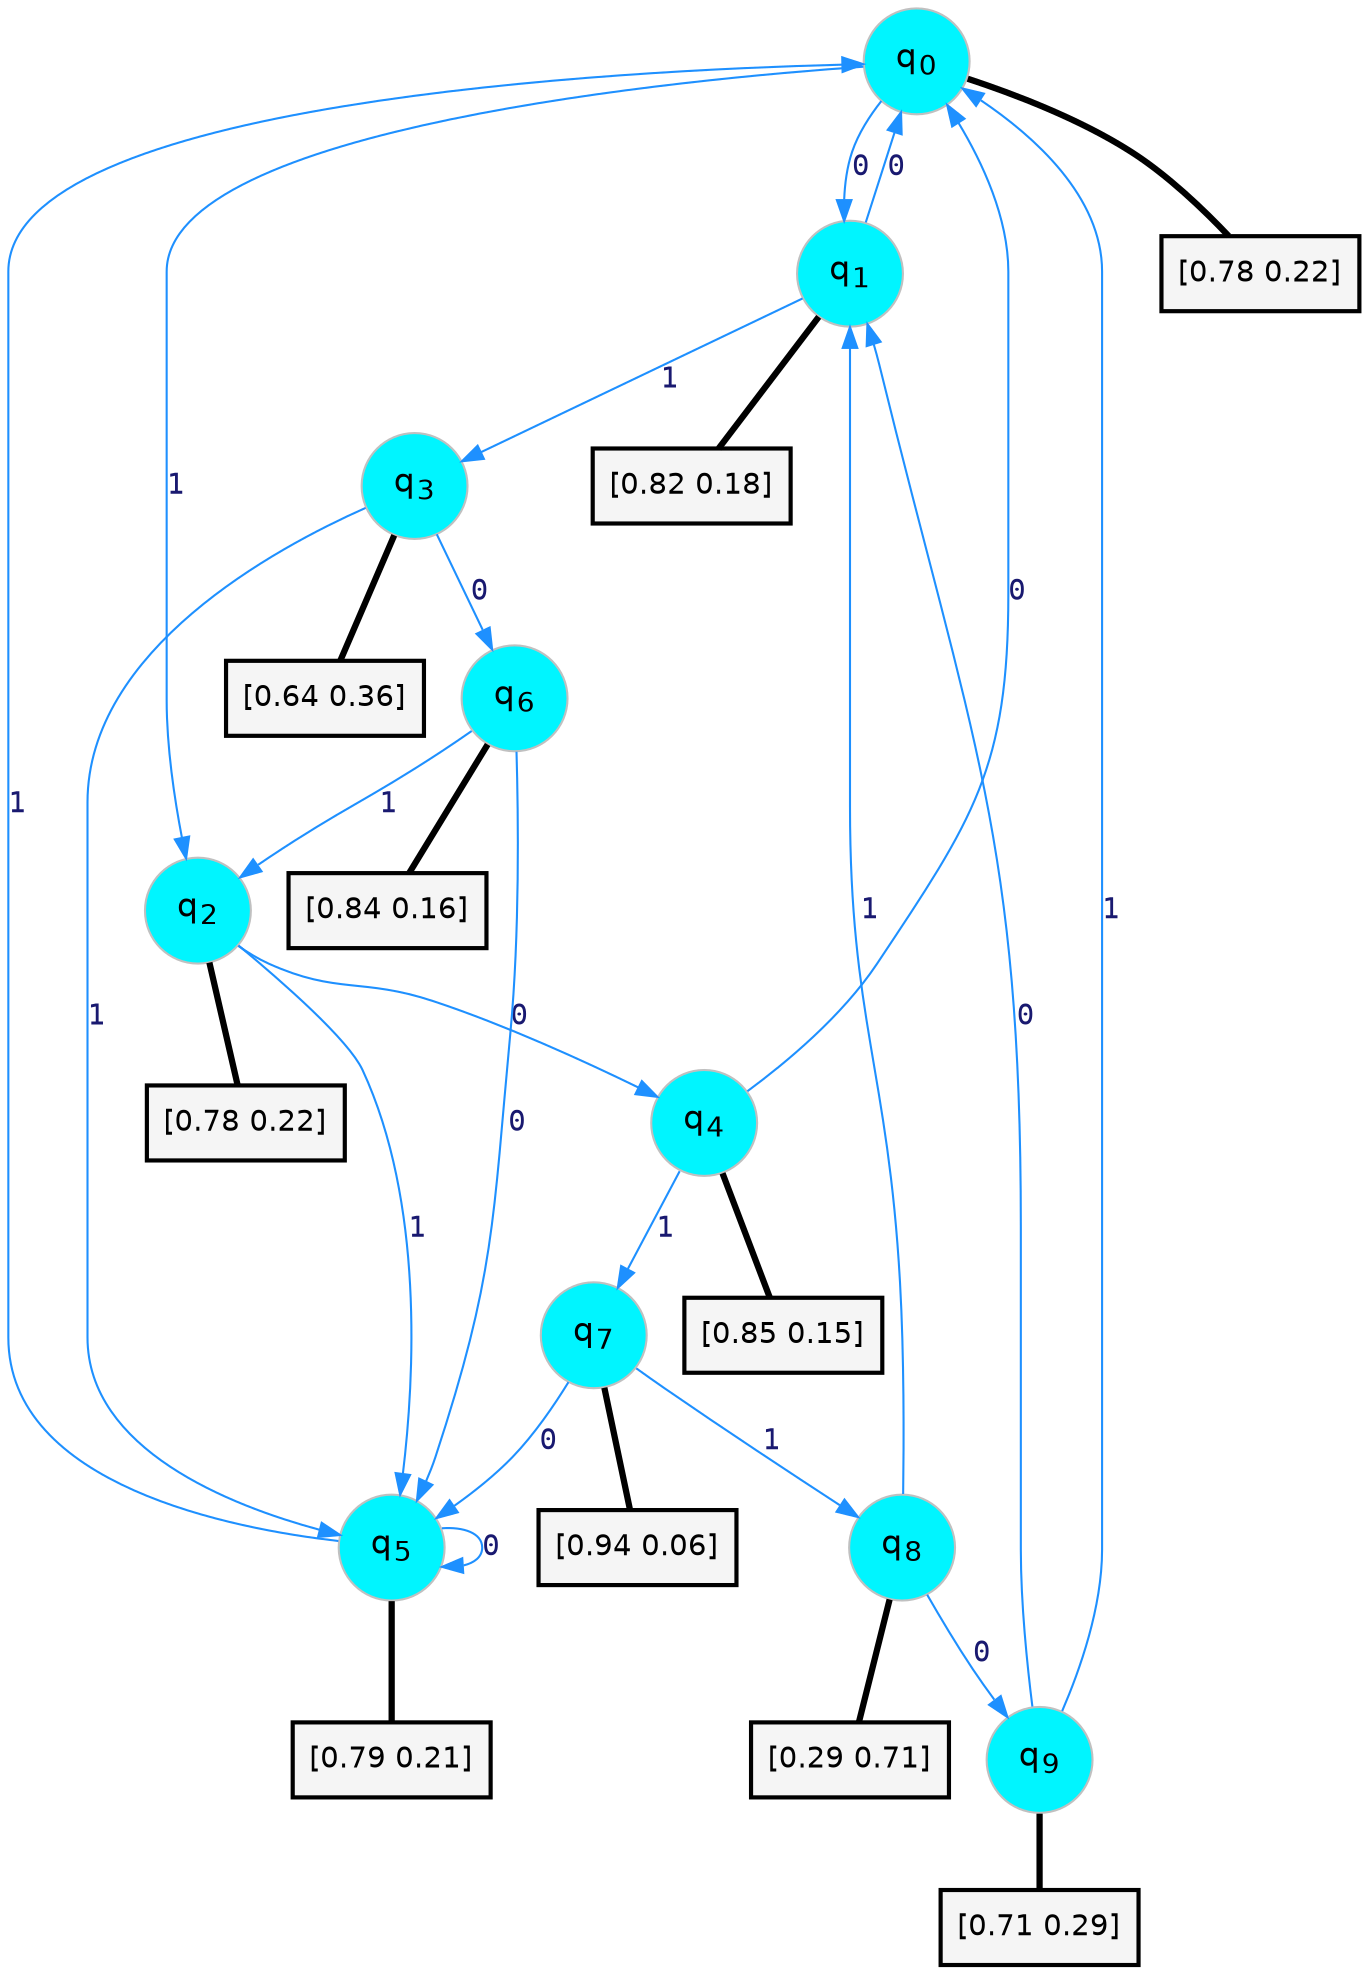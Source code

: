 digraph G {
graph [
bgcolor=transparent, dpi=300, rankdir=TD, size="40,25"];
node [
color=gray, fillcolor=turquoise1, fontcolor=black, fontname=Helvetica, fontsize=16, fontweight=bold, shape=circle, style=filled];
edge [
arrowsize=1, color=dodgerblue1, fontcolor=midnightblue, fontname=courier, fontweight=bold, penwidth=1, style=solid, weight=20];
0[label=<q<SUB>0</SUB>>];
1[label=<q<SUB>1</SUB>>];
2[label=<q<SUB>2</SUB>>];
3[label=<q<SUB>3</SUB>>];
4[label=<q<SUB>4</SUB>>];
5[label=<q<SUB>5</SUB>>];
6[label=<q<SUB>6</SUB>>];
7[label=<q<SUB>7</SUB>>];
8[label=<q<SUB>8</SUB>>];
9[label=<q<SUB>9</SUB>>];
10[label="[0.78 0.22]", shape=box,fontcolor=black, fontname=Helvetica, fontsize=14, penwidth=2, fillcolor=whitesmoke,color=black];
11[label="[0.82 0.18]", shape=box,fontcolor=black, fontname=Helvetica, fontsize=14, penwidth=2, fillcolor=whitesmoke,color=black];
12[label="[0.78 0.22]", shape=box,fontcolor=black, fontname=Helvetica, fontsize=14, penwidth=2, fillcolor=whitesmoke,color=black];
13[label="[0.64 0.36]", shape=box,fontcolor=black, fontname=Helvetica, fontsize=14, penwidth=2, fillcolor=whitesmoke,color=black];
14[label="[0.85 0.15]", shape=box,fontcolor=black, fontname=Helvetica, fontsize=14, penwidth=2, fillcolor=whitesmoke,color=black];
15[label="[0.79 0.21]", shape=box,fontcolor=black, fontname=Helvetica, fontsize=14, penwidth=2, fillcolor=whitesmoke,color=black];
16[label="[0.84 0.16]", shape=box,fontcolor=black, fontname=Helvetica, fontsize=14, penwidth=2, fillcolor=whitesmoke,color=black];
17[label="[0.94 0.06]", shape=box,fontcolor=black, fontname=Helvetica, fontsize=14, penwidth=2, fillcolor=whitesmoke,color=black];
18[label="[0.29 0.71]", shape=box,fontcolor=black, fontname=Helvetica, fontsize=14, penwidth=2, fillcolor=whitesmoke,color=black];
19[label="[0.71 0.29]", shape=box,fontcolor=black, fontname=Helvetica, fontsize=14, penwidth=2, fillcolor=whitesmoke,color=black];
0->1 [label=0];
0->2 [label=1];
0->10 [arrowhead=none, penwidth=3,color=black];
1->0 [label=0];
1->3 [label=1];
1->11 [arrowhead=none, penwidth=3,color=black];
2->4 [label=0];
2->5 [label=1];
2->12 [arrowhead=none, penwidth=3,color=black];
3->6 [label=0];
3->5 [label=1];
3->13 [arrowhead=none, penwidth=3,color=black];
4->0 [label=0];
4->7 [label=1];
4->14 [arrowhead=none, penwidth=3,color=black];
5->5 [label=0];
5->0 [label=1];
5->15 [arrowhead=none, penwidth=3,color=black];
6->5 [label=0];
6->2 [label=1];
6->16 [arrowhead=none, penwidth=3,color=black];
7->5 [label=0];
7->8 [label=1];
7->17 [arrowhead=none, penwidth=3,color=black];
8->9 [label=0];
8->1 [label=1];
8->18 [arrowhead=none, penwidth=3,color=black];
9->1 [label=0];
9->0 [label=1];
9->19 [arrowhead=none, penwidth=3,color=black];
}
